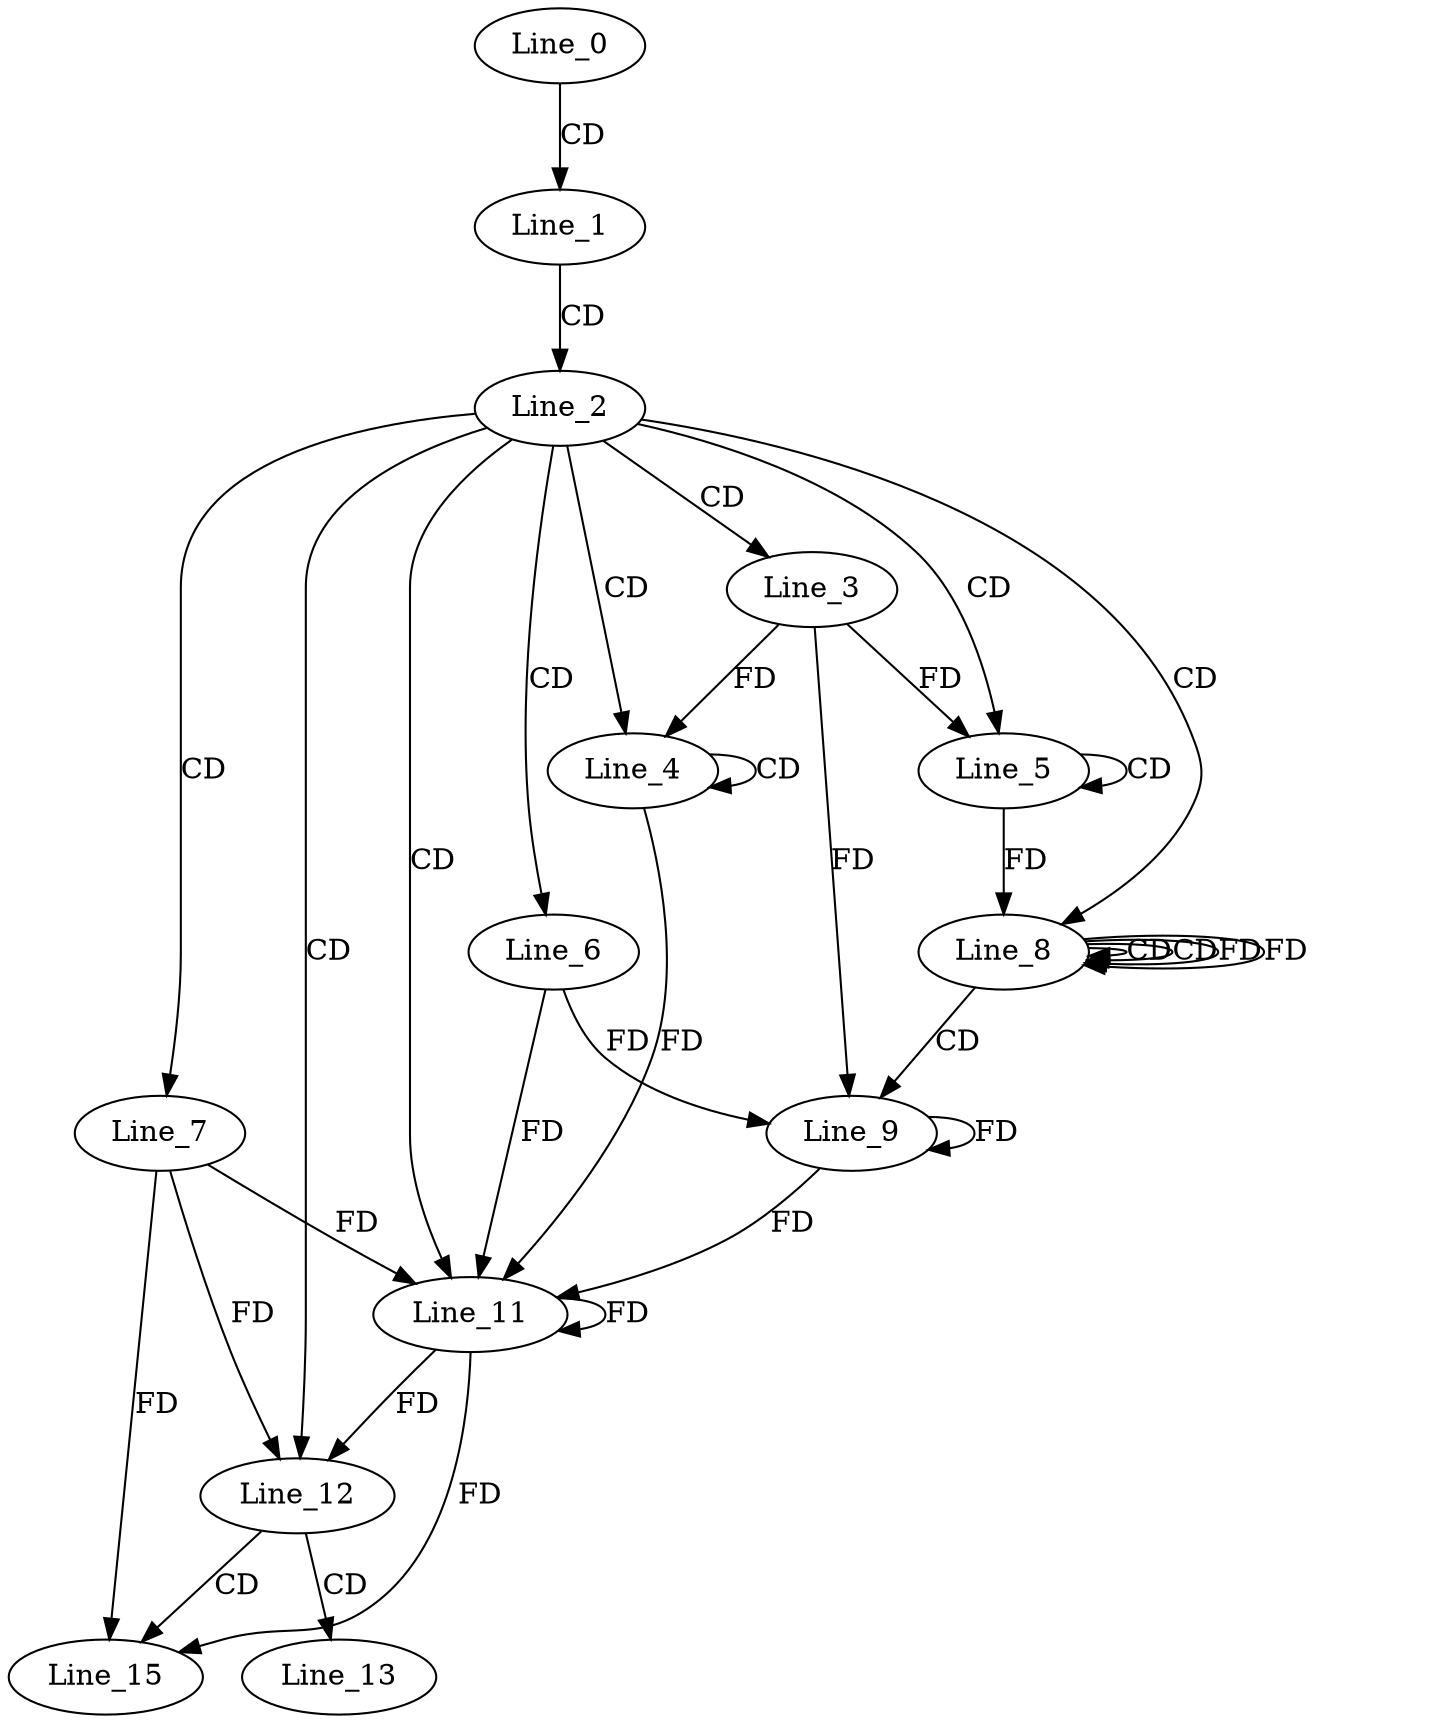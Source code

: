 digraph G {
  Line_0;
  Line_1;
  Line_2;
  Line_3;
  Line_4;
  Line_4;
  Line_5;
  Line_5;
  Line_6;
  Line_7;
  Line_8;
  Line_8;
  Line_8;
  Line_9;
  Line_9;
  Line_11;
  Line_12;
  Line_13;
  Line_15;
  Line_0 -> Line_1 [ label="CD" ];
  Line_1 -> Line_2 [ label="CD" ];
  Line_2 -> Line_3 [ label="CD" ];
  Line_2 -> Line_4 [ label="CD" ];
  Line_4 -> Line_4 [ label="CD" ];
  Line_3 -> Line_4 [ label="FD" ];
  Line_2 -> Line_5 [ label="CD" ];
  Line_5 -> Line_5 [ label="CD" ];
  Line_3 -> Line_5 [ label="FD" ];
  Line_2 -> Line_6 [ label="CD" ];
  Line_2 -> Line_7 [ label="CD" ];
  Line_2 -> Line_8 [ label="CD" ];
  Line_8 -> Line_8 [ label="CD" ];
  Line_5 -> Line_8 [ label="FD" ];
  Line_8 -> Line_8 [ label="CD" ];
  Line_8 -> Line_8 [ label="FD" ];
  Line_8 -> Line_9 [ label="CD" ];
  Line_9 -> Line_9 [ label="FD" ];
  Line_6 -> Line_9 [ label="FD" ];
  Line_3 -> Line_9 [ label="FD" ];
  Line_2 -> Line_11 [ label="CD" ];
  Line_7 -> Line_11 [ label="FD" ];
  Line_11 -> Line_11 [ label="FD" ];
  Line_4 -> Line_11 [ label="FD" ];
  Line_9 -> Line_11 [ label="FD" ];
  Line_6 -> Line_11 [ label="FD" ];
  Line_2 -> Line_12 [ label="CD" ];
  Line_7 -> Line_12 [ label="FD" ];
  Line_11 -> Line_12 [ label="FD" ];
  Line_12 -> Line_13 [ label="CD" ];
  Line_12 -> Line_15 [ label="CD" ];
  Line_7 -> Line_15 [ label="FD" ];
  Line_11 -> Line_15 [ label="FD" ];
  Line_8 -> Line_8 [ label="FD" ];
}
